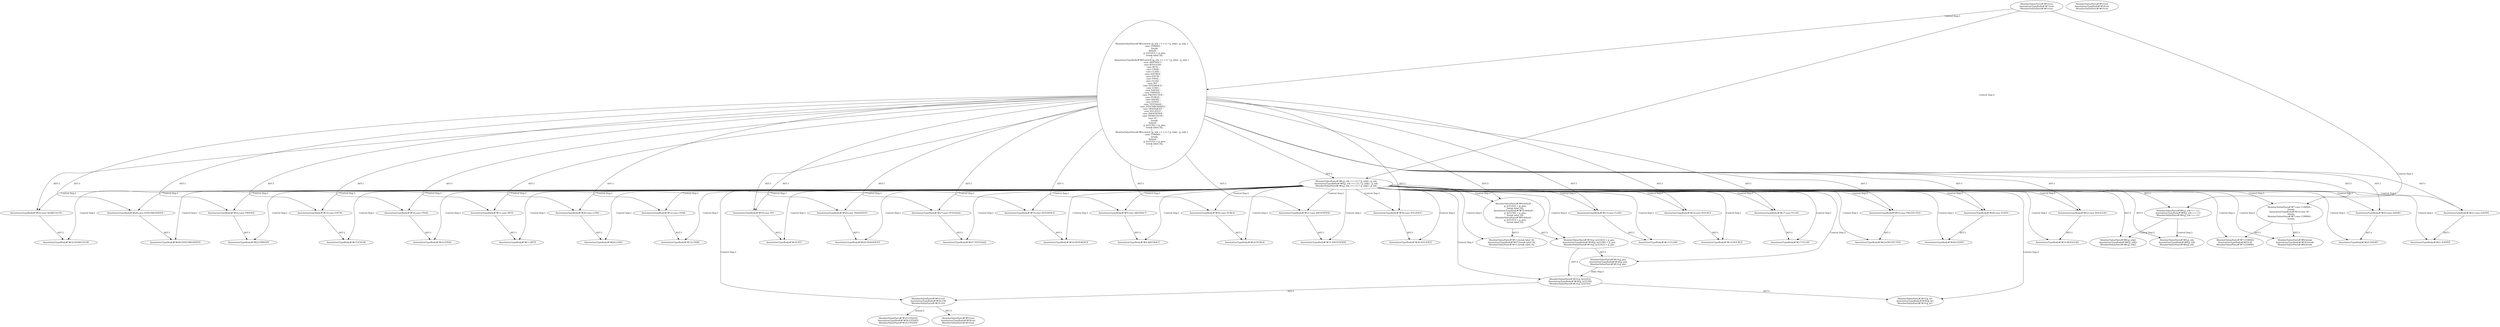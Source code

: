 digraph "Pattern" {
0 [label="MemberValuePairs#?#10:UPDATE
AnnotationTypeBody#?#36:UPDATE
MemberValuePairs#?#10:UPDATE" shape=ellipse]
1 [label="MemberValuePairs#?#10:163
AnnotationTypeBody#?#36:156
MemberValuePairs#?#10:163" shape=ellipse]
2 [label="MemberValuePairs#?#6:jj_ntk == (-1) ? jj_ntk() : jj_ntk
AnnotationTypeBody#?#8:jj_ntk == (-1) ? jj_ntk() : jj_ntk
MemberValuePairs#?#6:jj_ntk == (-1) ? jj_ntk() : jj_ntk" shape=ellipse]
3 [label="MemberValuePairs#?#5:true
AnnotationTypeBody#?#7:true
MemberValuePairs#?#5:true" shape=ellipse]
4 [label="MemberValuePairs#?#6:switch (jj_ntk == (-1) ? jj_ntk() : jj_ntk) \{
    case COMMA :
        break;
    default :
        jj_la1[163] = jj_gen;
        break label_62;
\}
AnnotationTypeBody#?#8:switch (jj_ntk == (-1) ? jj_ntk() : jj_ntk) \{
    case ABSTRACT :
    case BOOLEAN :
    case BYTE :
    case CHAR :
    case CLASS :
    case DOUBLE :
    case ENUM :
    case FINAL :
    case FLOAT :
    case INT :
    case INTERFACE :
    case LONG :
    case NATIVE :
    case PRIVATE :
    case PROTECTED :
    case PUBLIC :
    case SHORT :
    case STATIC :
    case TESTAAAA :
    case SYNCHRONIZED :
    case TRANSIENT :
    case VOLATILE :
    case IDENTIFIER :
    case SEMICOLON :
    case AT :
        break;
    default :
        jj_la1[156] = jj_gen;
        break label_62;
\}
MemberValuePairs#?#6:switch (jj_ntk == (-1) ? jj_ntk() : jj_ntk) \{
    case COMMA :
        break;
    default :
        jj_la1[163] = jj_gen;
        break label_62;
\}" shape=ellipse]
5 [label="MemberValuePairs#?#6:jj_ntk == (-1)
AnnotationTypeBody#?#8:jj_ntk == (-1)
MemberValuePairs#?#6:jj_ntk == (-1)" shape=ellipse]
6 [label="MemberValuePairs#?#6:jj_ntk()
AnnotationTypeBody#?#8:jj_ntk()
MemberValuePairs#?#6:jj_ntk()" shape=ellipse]
7 [label="MemberValuePairs#?#6:jj_ntk
AnnotationTypeBody#?#8:jj_ntk
MemberValuePairs#?#6:jj_ntk" shape=ellipse]
8 [label="MemberValuePairs#?#7:case COMMA :
    break;
AnnotationTypeBody#?#33:case AT :
    break;
MemberValuePairs#?#7:case COMMA :
    break;" shape=ellipse]
9 [label="MemberValuePairs#?#7:COMMA
AnnotationTypeBody#?#33:AT
MemberValuePairs#?#7:COMMA" shape=ellipse]
10 [label="MemberValuePairs#?#8:break
AnnotationTypeBody#?#34:break
MemberValuePairs#?#8:break" shape=ellipse]
11 [label="MemberValuePairs#?#9:default :
    jj_la1[163] = jj_gen;
    break label_62;
AnnotationTypeBody#?#35:default :
    jj_la1[156] = jj_gen;
    break label_62;
MemberValuePairs#?#9:default :
    jj_la1[163] = jj_gen;
    break label_62;" shape=ellipse]
12 [label="MemberValuePairs#?#10:jj_la1[163] = jj_gen
AnnotationTypeBody#?#36:jj_la1[156] = jj_gen
MemberValuePairs#?#10:jj_la1[163] = jj_gen" shape=ellipse]
13 [label="MemberValuePairs#?#10:jj_la1[163]
AnnotationTypeBody#?#36:jj_la1[156]
MemberValuePairs#?#10:jj_la1[163]" shape=ellipse]
14 [label="MemberValuePairs#?#10:jj_la1
AnnotationTypeBody#?#36:jj_la1
MemberValuePairs#?#10:jj_la1" shape=ellipse]
15 [label="MemberValuePairs#?#10:jj_gen
AnnotationTypeBody#?#36:jj_gen
MemberValuePairs#?#10:jj_gen" shape=ellipse]
16 [label="MemberValuePairs#?#11:break label_62
AnnotationTypeBody#?#37:break label_62
MemberValuePairs#?#11:break label_62" shape=ellipse]
17 [label="MemberValuePairs#?#10:int
AnnotationTypeBody#?#36:int
MemberValuePairs#?#10:int" shape=ellipse]
18 [label="MemberValuePairs#?#10:int
AnnotationTypeBody#?#36:int
MemberValuePairs#?#10:int" shape=ellipse]
19 [label="AnnotationTypeBody#?#9:case ABSTRACT :" shape=ellipse]
20 [label="AnnotationTypeBody#?#9:ABSTRACT" shape=ellipse]
21 [label="AnnotationTypeBody#?#18:INT" shape=ellipse]
22 [label="AnnotationTypeBody#?#23:PROTECTED" shape=ellipse]
23 [label="AnnotationTypeBody#?#19:INTERFACE" shape=ellipse]
24 [label="AnnotationTypeBody#?#10:case BOOLEAN :" shape=ellipse]
25 [label="AnnotationTypeBody#?#26:case STATIC :" shape=ellipse]
26 [label="AnnotationTypeBody#?#26:STATIC" shape=ellipse]
27 [label="AnnotationTypeBody#?#23:case PROTECTED :" shape=ellipse]
28 [label="AnnotationTypeBody#?#25:SHORT" shape=ellipse]
29 [label="AnnotationTypeBody#?#10:BOOLEAN" shape=ellipse]
30 [label="AnnotationTypeBody#?#15:case ENUM :" shape=ellipse]
31 [label="AnnotationTypeBody#?#21:NATIVE" shape=ellipse]
32 [label="AnnotationTypeBody#?#20:case LONG :" shape=ellipse]
33 [label="AnnotationTypeBody#?#15:ENUM" shape=ellipse]
34 [label="AnnotationTypeBody#?#16:case FINAL :" shape=ellipse]
35 [label="AnnotationTypeBody#?#27:TESTAAAA" shape=ellipse]
36 [label="AnnotationTypeBody#?#22:case PRIVATE :" shape=ellipse]
37 [label="AnnotationTypeBody#?#32:case SEMICOLON :" shape=ellipse]
38 [label="AnnotationTypeBody#?#24:PUBLIC" shape=ellipse]
39 [label="AnnotationTypeBody#?#18:case INT :" shape=ellipse]
40 [label="AnnotationTypeBody#?#28:SYNCHRONIZED" shape=ellipse]
41 [label="AnnotationTypeBody#?#32:SEMICOLON" shape=ellipse]
42 [label="AnnotationTypeBody#?#28:case SYNCHRONIZED :" shape=ellipse]
43 [label="AnnotationTypeBody#?#19:case INTERFACE :" shape=ellipse]
44 [label="AnnotationTypeBody#?#11:case BYTE :" shape=ellipse]
45 [label="AnnotationTypeBody#?#11:BYTE" shape=ellipse]
46 [label="AnnotationTypeBody#?#12:case CHAR :" shape=ellipse]
47 [label="AnnotationTypeBody#?#25:case SHORT :" shape=ellipse]
48 [label="AnnotationTypeBody#?#21:case NATIVE :" shape=ellipse]
49 [label="AnnotationTypeBody#?#29:case TRANSIENT :" shape=ellipse]
50 [label="AnnotationTypeBody#?#30:case VOLATILE :" shape=ellipse]
51 [label="AnnotationTypeBody#?#31:IDENTIFIER" shape=ellipse]
52 [label="AnnotationTypeBody#?#29:TRANSIENT" shape=ellipse]
53 [label="AnnotationTypeBody#?#12:CHAR" shape=ellipse]
54 [label="AnnotationTypeBody#?#22:PRIVATE" shape=ellipse]
55 [label="AnnotationTypeBody#?#17:case FLOAT :" shape=ellipse]
56 [label="AnnotationTypeBody#?#13:case CLASS :" shape=ellipse]
57 [label="AnnotationTypeBody#?#14:DOUBLE" shape=ellipse]
58 [label="AnnotationTypeBody#?#20:LONG" shape=ellipse]
59 [label="AnnotationTypeBody#?#13:CLASS" shape=ellipse]
60 [label="AnnotationTypeBody#?#17:FLOAT" shape=ellipse]
61 [label="AnnotationTypeBody#?#30:VOLATILE" shape=ellipse]
62 [label="AnnotationTypeBody#?#14:case DOUBLE :" shape=ellipse]
63 [label="AnnotationTypeBody#?#31:case IDENTIFIER :" shape=ellipse]
64 [label="AnnotationTypeBody#?#27:case TESTAAAA :" shape=ellipse]
65 [label="AnnotationTypeBody#?#16:FINAL" shape=ellipse]
66 [label="AnnotationTypeBody#?#24:case PUBLIC :" shape=ellipse]
1 -> 0 [label="Action:3"];
1 -> 18 [label="AST:3"];
2 -> 1 [label="Control Dep:3"];
2 -> 5 [label="AST:3"];
2 -> 6 [label="AST:3"];
2 -> 7 [label="AST:3"];
2 -> 8 [label="Control Dep:3"];
2 -> 9 [label="Control Dep:3"];
2 -> 10 [label="Control Dep:3"];
2 -> 11 [label="Control Dep:3"];
2 -> 12 [label="Control Dep:3"];
2 -> 13 [label="Control Dep:3"];
2 -> 14 [label="Control Dep:3"];
2 -> 15 [label="Control Dep:3"];
2 -> 16 [label="Control Dep:3"];
2 -> 19 [label="Control Dep:1"];
2 -> 20 [label="Control Dep:1"];
2 -> 21 [label="Control Dep:1"];
2 -> 22 [label="Control Dep:1"];
2 -> 23 [label="Control Dep:1"];
2 -> 24 [label="Control Dep:1"];
2 -> 25 [label="Control Dep:1"];
2 -> 26 [label="Control Dep:1"];
2 -> 27 [label="Control Dep:1"];
2 -> 28 [label="Control Dep:1"];
2 -> 29 [label="Control Dep:1"];
2 -> 30 [label="Control Dep:1"];
2 -> 31 [label="Control Dep:1"];
2 -> 32 [label="Control Dep:1"];
2 -> 33 [label="Control Dep:1"];
2 -> 34 [label="Control Dep:1"];
2 -> 35 [label="Control Dep:1"];
2 -> 36 [label="Control Dep:1"];
2 -> 37 [label="Control Dep:1"];
2 -> 38 [label="Control Dep:1"];
2 -> 39 [label="Control Dep:1"];
2 -> 40 [label="Control Dep:1"];
2 -> 41 [label="Control Dep:1"];
2 -> 42 [label="Control Dep:1"];
2 -> 43 [label="Control Dep:1"];
2 -> 44 [label="Control Dep:1"];
2 -> 45 [label="Control Dep:1"];
2 -> 46 [label="Control Dep:1"];
2 -> 47 [label="Control Dep:1"];
2 -> 48 [label="Control Dep:1"];
2 -> 49 [label="Control Dep:1"];
2 -> 50 [label="Control Dep:1"];
2 -> 51 [label="Control Dep:1"];
2 -> 52 [label="Control Dep:1"];
2 -> 53 [label="Control Dep:1"];
2 -> 54 [label="Control Dep:1"];
2 -> 55 [label="Control Dep:1"];
2 -> 56 [label="Control Dep:1"];
2 -> 57 [label="Control Dep:1"];
2 -> 58 [label="Control Dep:1"];
2 -> 59 [label="Control Dep:1"];
2 -> 60 [label="Control Dep:1"];
2 -> 61 [label="Control Dep:1"];
2 -> 62 [label="Control Dep:1"];
2 -> 63 [label="Control Dep:1"];
2 -> 64 [label="Control Dep:1"];
2 -> 65 [label="Control Dep:1"];
2 -> 66 [label="Control Dep:1"];
3 -> 2 [label="Control Dep:3"];
3 -> 4 [label="Control Dep:3"];
3 -> 5 [label="Control Dep:3"];
4 -> 2 [label="AST:3"];
4 -> 8 [label="AST:3"];
4 -> 11 [label="AST:3"];
4 -> 19 [label="AST:1"];
4 -> 24 [label="AST:1"];
4 -> 25 [label="AST:1"];
4 -> 27 [label="AST:1"];
4 -> 30 [label="AST:1"];
4 -> 32 [label="AST:1"];
4 -> 34 [label="AST:1"];
4 -> 36 [label="AST:1"];
4 -> 37 [label="AST:1"];
4 -> 39 [label="AST:1"];
4 -> 42 [label="AST:1"];
4 -> 43 [label="AST:1"];
4 -> 44 [label="AST:1"];
4 -> 46 [label="AST:1"];
4 -> 47 [label="AST:1"];
4 -> 48 [label="AST:1"];
4 -> 49 [label="AST:1"];
4 -> 50 [label="AST:1"];
4 -> 55 [label="AST:1"];
4 -> 56 [label="AST:1"];
4 -> 62 [label="AST:1"];
4 -> 63 [label="AST:1"];
4 -> 64 [label="AST:1"];
4 -> 66 [label="AST:1"];
5 -> 6 [label="Control Dep:3"];
5 -> 7 [label="Control Dep:3"];
8 -> 9 [label="AST:3"];
8 -> 10 [label="AST:3"];
11 -> 12 [label="AST:3"];
11 -> 16 [label="AST:3"];
12 -> 13 [label="AST:3"];
12 -> 15 [label="AST:3"];
13 -> 1 [label="AST:3"];
13 -> 14 [label="AST:3"];
15 -> 13 [label="Data Dep:3"];
19 -> 20 [label="AST:1"];
24 -> 29 [label="AST:1"];
25 -> 26 [label="AST:1"];
27 -> 22 [label="AST:1"];
30 -> 33 [label="AST:1"];
32 -> 58 [label="AST:1"];
34 -> 65 [label="AST:1"];
36 -> 54 [label="AST:1"];
37 -> 41 [label="AST:1"];
39 -> 21 [label="AST:1"];
42 -> 40 [label="AST:1"];
43 -> 23 [label="AST:1"];
44 -> 45 [label="AST:1"];
46 -> 53 [label="AST:1"];
47 -> 28 [label="AST:1"];
48 -> 31 [label="AST:1"];
49 -> 52 [label="AST:1"];
50 -> 61 [label="AST:1"];
55 -> 60 [label="AST:1"];
56 -> 59 [label="AST:1"];
62 -> 57 [label="AST:1"];
63 -> 51 [label="AST:1"];
64 -> 35 [label="AST:1"];
66 -> 38 [label="AST:1"];
}